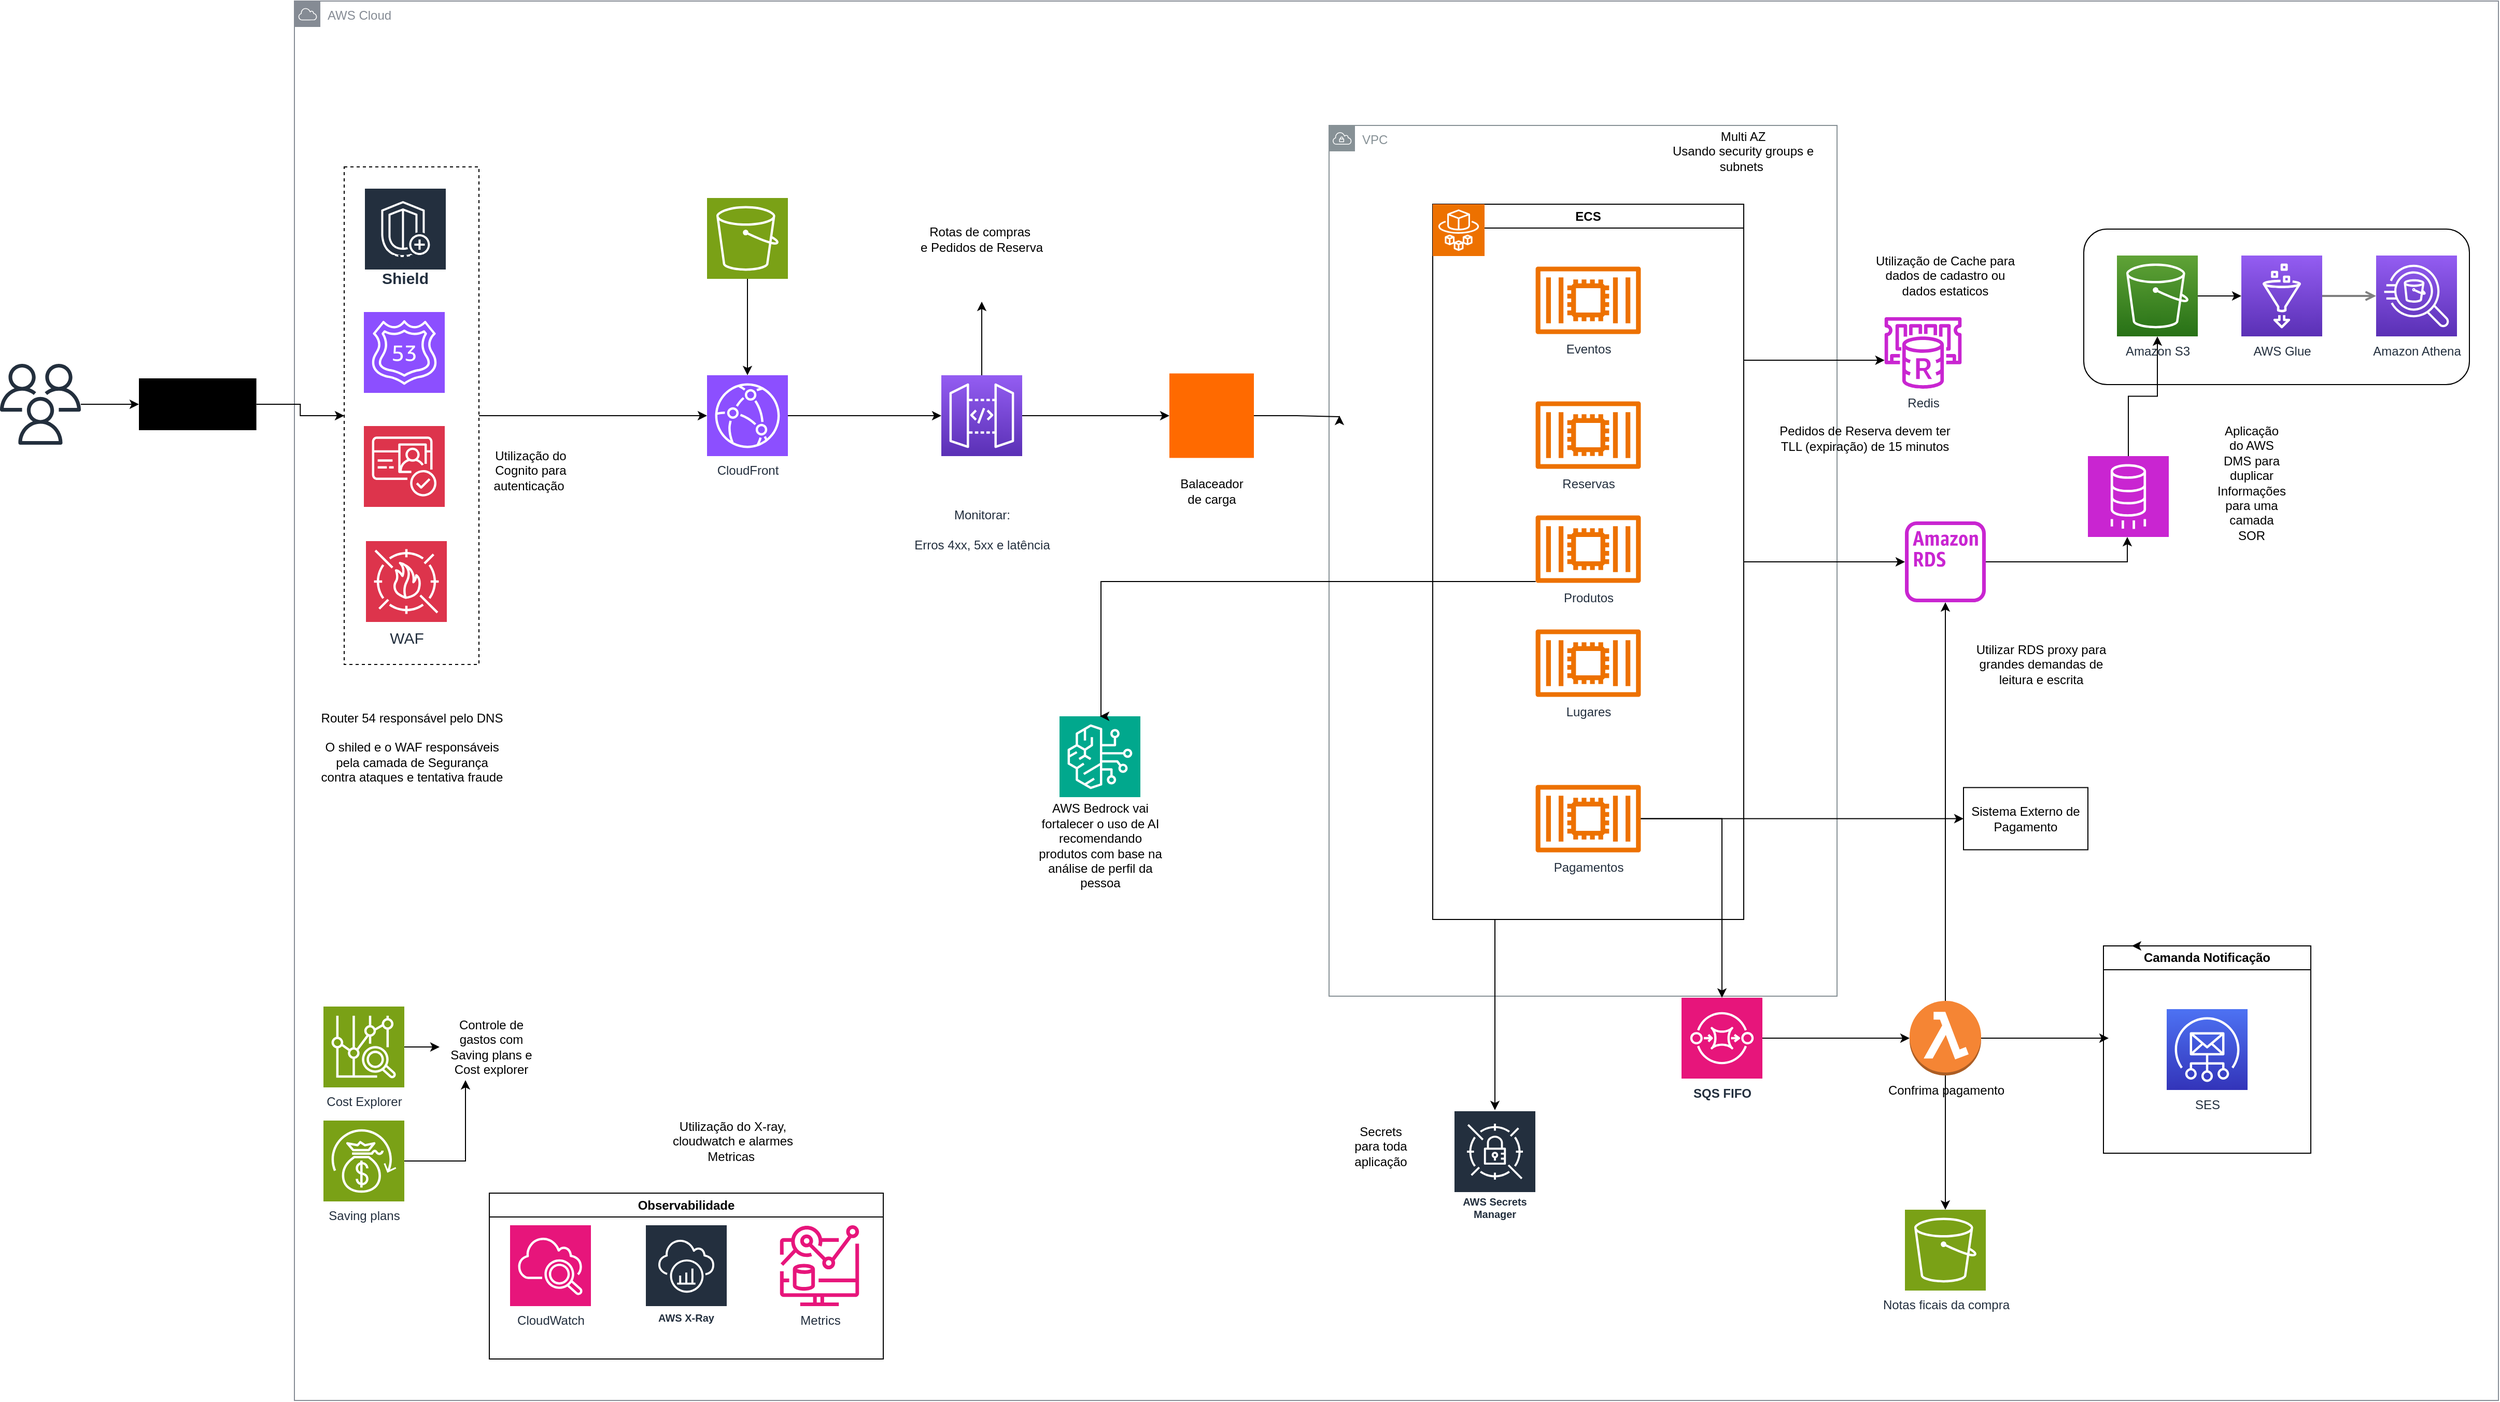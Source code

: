 <mxfile version="27.1.5">
  <diagram id="Ht1M8jgEwFfnCIfOTk4-" name="Page-1">
    <mxGraphModel grid="1" page="1" gridSize="10" guides="1" tooltips="1" connect="1" arrows="1" fold="1" pageScale="1" pageWidth="1169" pageHeight="827" math="0" shadow="0">
      <root>
        <mxCell id="0" />
        <mxCell id="1" parent="0" />
        <mxCell id="Frbwt3UBQ2iBkfR_538B-99" value="AWS Cloud" style="sketch=0;outlineConnect=0;gradientColor=none;html=1;whiteSpace=wrap;fontSize=12;fontStyle=0;shape=mxgraph.aws4.group;grIcon=mxgraph.aws4.group_aws_cloud;strokeColor=#858B94;fillColor=none;verticalAlign=top;align=left;spacingLeft=30;fontColor=#858B94;dashed=0;movable=0;resizable=0;rotatable=0;deletable=0;editable=0;locked=1;connectable=0;" vertex="1" parent="1">
          <mxGeometry x="-2638" y="-1850" width="2126" height="1350" as="geometry" />
        </mxCell>
        <mxCell id="-aCeqqIfO0enCIioIw_w-8" value="" style="rounded=1;whiteSpace=wrap;html=1;" vertex="1" parent="1">
          <mxGeometry x="-912" y="-1630" width="372" height="150" as="geometry" />
        </mxCell>
        <mxCell id="Frbwt3UBQ2iBkfR_538B-216" value="VPC" style="sketch=0;outlineConnect=0;gradientColor=none;html=1;whiteSpace=wrap;fontSize=12;fontStyle=0;shape=mxgraph.aws4.group;grIcon=mxgraph.aws4.group_vpc;strokeColor=#879196;fillColor=none;verticalAlign=top;align=left;spacingLeft=30;fontColor=#879196;dashed=0;" vertex="1" parent="1">
          <mxGeometry x="-1640" y="-1730" width="490" height="840" as="geometry" />
        </mxCell>
        <mxCell id="Frbwt3UBQ2iBkfR_538B-117" style="edgeStyle=orthogonalEdgeStyle;rounded=0;orthogonalLoop=1;jettySize=auto;html=1;" edge="1" parent="1" source="Frbwt3UBQ2iBkfR_538B-102" target="Frbwt3UBQ2iBkfR_538B-112">
          <mxGeometry relative="1" as="geometry" />
        </mxCell>
        <mxCell id="UEzPUAAOIrF-is8g5C7q-137" value="" style="edgeStyle=orthogonalEdgeStyle;rounded=0;orthogonalLoop=1;jettySize=auto;html=1;startArrow=none;startFill=0;endArrow=open;endFill=0;strokeWidth=2;strokeColor=#808080;" edge="1" parent="1" source="UEzPUAAOIrF-is8g5C7q-117" target="UEzPUAAOIrF-is8g5C7q-118">
          <mxGeometry relative="1" as="geometry" />
        </mxCell>
        <mxCell id="-aCeqqIfO0enCIioIw_w-9" style="edgeStyle=orthogonalEdgeStyle;rounded=0;orthogonalLoop=1;jettySize=auto;html=1;" edge="1" parent="1" source="UEzPUAAOIrF-is8g5C7q-116" target="UEzPUAAOIrF-is8g5C7q-117">
          <mxGeometry relative="1" as="geometry" />
        </mxCell>
        <mxCell id="UEzPUAAOIrF-is8g5C7q-116" value="Amazon S3" style="outlineConnect=0;fontColor=#232F3E;gradientColor=#60A337;gradientDirection=north;fillColor=#277116;strokeColor=#ffffff;dashed=0;verticalLabelPosition=bottom;verticalAlign=top;align=center;html=1;fontSize=12;fontStyle=0;aspect=fixed;shape=mxgraph.aws4.resourceIcon;resIcon=mxgraph.aws4.s3;labelBackgroundColor=#ffffff;" vertex="1" parent="1">
          <mxGeometry x="-880.0" y="-1604.5" width="78" height="78" as="geometry" />
        </mxCell>
        <mxCell id="UEzPUAAOIrF-is8g5C7q-117" value="AWS Glue" style="outlineConnect=0;fontColor=#232F3E;gradientColor=#945DF2;gradientDirection=north;fillColor=#5A30B5;strokeColor=#ffffff;dashed=0;verticalLabelPosition=bottom;verticalAlign=top;align=center;html=1;fontSize=12;fontStyle=0;aspect=fixed;shape=mxgraph.aws4.resourceIcon;resIcon=mxgraph.aws4.glue;labelBackgroundColor=#ffffff;" vertex="1" parent="1">
          <mxGeometry x="-760.0" y="-1604.5" width="78" height="78" as="geometry" />
        </mxCell>
        <mxCell id="UEzPUAAOIrF-is8g5C7q-118" value="Amazon Athena" style="outlineConnect=0;fontColor=#232F3E;gradientColor=#945DF2;gradientDirection=north;fillColor=#5A30B5;strokeColor=#ffffff;dashed=0;verticalLabelPosition=bottom;verticalAlign=top;align=center;html=1;fontSize=12;fontStyle=0;aspect=fixed;shape=mxgraph.aws4.resourceIcon;resIcon=mxgraph.aws4.athena;labelBackgroundColor=#ffffff;" vertex="1" parent="1">
          <mxGeometry x="-630" y="-1604.5" width="78" height="78" as="geometry" />
        </mxCell>
        <mxCell id="Frbwt3UBQ2iBkfR_538B-74" value="" style="group" connectable="0" vertex="1" parent="1">
          <mxGeometry x="-2922" y="-1500" width="247.3" height="78" as="geometry" />
        </mxCell>
        <mxCell id="Frbwt3UBQ2iBkfR_538B-73" style="edgeStyle=orthogonalEdgeStyle;rounded=0;orthogonalLoop=1;jettySize=auto;html=1;" edge="1" parent="Frbwt3UBQ2iBkfR_538B-74" source="Frbwt3UBQ2iBkfR_538B-70" target="Frbwt3UBQ2iBkfR_538B-72">
          <mxGeometry relative="1" as="geometry" />
        </mxCell>
        <mxCell id="Frbwt3UBQ2iBkfR_538B-70" value="" style="sketch=0;outlineConnect=0;fontColor=#232F3E;gradientColor=none;fillColor=#232F3D;strokeColor=none;dashed=0;verticalLabelPosition=bottom;verticalAlign=top;align=center;html=1;fontSize=12;fontStyle=0;aspect=fixed;pointerEvents=1;shape=mxgraph.aws4.users;" vertex="1" parent="Frbwt3UBQ2iBkfR_538B-74">
          <mxGeometry width="78" height="78" as="geometry" />
        </mxCell>
        <mxCell id="Frbwt3UBQ2iBkfR_538B-72" value="" style="sketch=0;verticalLabelPosition=bottom;sketch=0;aspect=fixed;html=1;verticalAlign=top;strokeColor=none;fillColor=#000000;align=center;outlineConnect=0;pointerEvents=1;shape=mxgraph.citrix2.devices;" vertex="1" parent="Frbwt3UBQ2iBkfR_538B-74">
          <mxGeometry x="134" y="14" width="113.3" height="50" as="geometry" />
        </mxCell>
        <mxCell id="Frbwt3UBQ2iBkfR_538B-121" style="edgeStyle=orthogonalEdgeStyle;rounded=0;orthogonalLoop=1;jettySize=auto;html=1;" edge="1" parent="1" source="Frbwt3UBQ2iBkfR_538B-100">
          <mxGeometry relative="1" as="geometry">
            <mxPoint x="-1975" y="-1560.0" as="targetPoint" />
          </mxGeometry>
        </mxCell>
        <mxCell id="Frbwt3UBQ2iBkfR_538B-163" style="edgeStyle=orthogonalEdgeStyle;rounded=0;orthogonalLoop=1;jettySize=auto;html=1;" edge="1" parent="1" source="Frbwt3UBQ2iBkfR_538B-100" target="Frbwt3UBQ2iBkfR_538B-158">
          <mxGeometry relative="1" as="geometry" />
        </mxCell>
        <mxCell id="Frbwt3UBQ2iBkfR_538B-100" value="&lt;br&gt;&lt;br&gt;&lt;br&gt;Monitorar:&lt;br&gt;&lt;br&gt;Erros 4xx, 5xx e latência" style="outlineConnect=0;fontColor=#232F3E;gradientColor=#945DF2;gradientDirection=north;fillColor=#5A30B5;strokeColor=#ffffff;dashed=0;verticalLabelPosition=bottom;verticalAlign=top;align=center;html=1;fontSize=12;fontStyle=0;aspect=fixed;shape=mxgraph.aws4.resourceIcon;resIcon=mxgraph.aws4.api_gateway;labelBackgroundColor=#ffffff;" vertex="1" parent="1">
          <mxGeometry x="-2014" y="-1489" width="78" height="78" as="geometry" />
        </mxCell>
        <mxCell id="Frbwt3UBQ2iBkfR_538B-108" value="" style="group" connectable="0" vertex="1" parent="1">
          <mxGeometry x="-2610" y="-880" width="78" height="188" as="geometry" />
        </mxCell>
        <mxCell id="Frbwt3UBQ2iBkfR_538B-104" value="Cost Explorer" style="sketch=0;points=[[0,0,0],[0.25,0,0],[0.5,0,0],[0.75,0,0],[1,0,0],[0,1,0],[0.25,1,0],[0.5,1,0],[0.75,1,0],[1,1,0],[0,0.25,0],[0,0.5,0],[0,0.75,0],[1,0.25,0],[1,0.5,0],[1,0.75,0]];outlineConnect=0;fontColor=#232F3E;fillColor=#7AA116;strokeColor=#ffffff;dashed=0;verticalLabelPosition=bottom;verticalAlign=top;align=center;html=1;fontSize=12;fontStyle=0;aspect=fixed;shape=mxgraph.aws4.resourceIcon;resIcon=mxgraph.aws4.cost_explorer;" vertex="1" parent="Frbwt3UBQ2iBkfR_538B-108">
          <mxGeometry width="78" height="78" as="geometry" />
        </mxCell>
        <mxCell id="Frbwt3UBQ2iBkfR_538B-107" value="Saving plans" style="sketch=0;points=[[0,0,0],[0.25,0,0],[0.5,0,0],[0.75,0,0],[1,0,0],[0,1,0],[0.25,1,0],[0.5,1,0],[0.75,1,0],[1,1,0],[0,0.25,0],[0,0.5,0],[0,0.75,0],[1,0.25,0],[1,0.5,0],[1,0.75,0]];outlineConnect=0;fontColor=#232F3E;fillColor=#7AA116;strokeColor=#ffffff;dashed=0;verticalLabelPosition=bottom;verticalAlign=top;align=center;html=1;fontSize=12;fontStyle=0;aspect=fixed;shape=mxgraph.aws4.resourceIcon;resIcon=mxgraph.aws4.savings_plans;" vertex="1" parent="Frbwt3UBQ2iBkfR_538B-108">
          <mxGeometry y="110" width="78" height="78" as="geometry" />
        </mxCell>
        <mxCell id="Frbwt3UBQ2iBkfR_538B-110" value="Controle de gastos com Saving plans e Cost explorer" style="text;html=1;align=center;verticalAlign=middle;whiteSpace=wrap;rounded=0;" vertex="1" parent="1">
          <mxGeometry x="-2498" y="-873" width="100" height="64" as="geometry" />
        </mxCell>
        <mxCell id="Frbwt3UBQ2iBkfR_538B-109" style="edgeStyle=orthogonalEdgeStyle;rounded=0;orthogonalLoop=1;jettySize=auto;html=1;" edge="1" parent="1" source="Frbwt3UBQ2iBkfR_538B-104" target="Frbwt3UBQ2iBkfR_538B-110">
          <mxGeometry relative="1" as="geometry">
            <mxPoint x="-2460" y="-841" as="targetPoint" />
          </mxGeometry>
        </mxCell>
        <mxCell id="Frbwt3UBQ2iBkfR_538B-111" style="edgeStyle=orthogonalEdgeStyle;rounded=0;orthogonalLoop=1;jettySize=auto;html=1;entryX=0.25;entryY=1;entryDx=0;entryDy=0;" edge="1" parent="1" source="Frbwt3UBQ2iBkfR_538B-107" target="Frbwt3UBQ2iBkfR_538B-110">
          <mxGeometry relative="1" as="geometry" />
        </mxCell>
        <mxCell id="Frbwt3UBQ2iBkfR_538B-116" value="" style="group" connectable="0" vertex="1" parent="1">
          <mxGeometry x="-2240" y="-1660" width="78" height="249" as="geometry" />
        </mxCell>
        <mxCell id="Frbwt3UBQ2iBkfR_538B-112" value="CloudFront" style="sketch=0;points=[[0,0,0],[0.25,0,0],[0.5,0,0],[0.75,0,0],[1,0,0],[0,1,0],[0.25,1,0],[0.5,1,0],[0.75,1,0],[1,1,0],[0,0.25,0],[0,0.5,0],[0,0.75,0],[1,0.25,0],[1,0.5,0],[1,0.75,0]];outlineConnect=0;fontColor=#232F3E;fillColor=#8C4FFF;strokeColor=#ffffff;dashed=0;verticalLabelPosition=bottom;verticalAlign=top;align=center;html=1;fontSize=12;fontStyle=0;aspect=fixed;shape=mxgraph.aws4.resourceIcon;resIcon=mxgraph.aws4.cloudfront;" vertex="1" parent="Frbwt3UBQ2iBkfR_538B-116">
          <mxGeometry y="171" width="78" height="78" as="geometry" />
        </mxCell>
        <mxCell id="Frbwt3UBQ2iBkfR_538B-115" style="edgeStyle=orthogonalEdgeStyle;rounded=0;orthogonalLoop=1;jettySize=auto;html=1;" edge="1" parent="Frbwt3UBQ2iBkfR_538B-116" source="Frbwt3UBQ2iBkfR_538B-114" target="Frbwt3UBQ2iBkfR_538B-112">
          <mxGeometry relative="1" as="geometry" />
        </mxCell>
        <mxCell id="Frbwt3UBQ2iBkfR_538B-114" value="" style="sketch=0;points=[[0,0,0],[0.25,0,0],[0.5,0,0],[0.75,0,0],[1,0,0],[0,1,0],[0.25,1,0],[0.5,1,0],[0.75,1,0],[1,1,0],[0,0.25,0],[0,0.5,0],[0,0.75,0],[1,0.25,0],[1,0.5,0],[1,0.75,0]];outlineConnect=0;fontColor=#232F3E;fillColor=#7AA116;strokeColor=#ffffff;dashed=0;verticalLabelPosition=bottom;verticalAlign=top;align=center;html=1;fontSize=12;fontStyle=0;aspect=fixed;shape=mxgraph.aws4.resourceIcon;resIcon=mxgraph.aws4.s3;" vertex="1" parent="Frbwt3UBQ2iBkfR_538B-116">
          <mxGeometry width="78" height="78" as="geometry" />
        </mxCell>
        <mxCell id="Frbwt3UBQ2iBkfR_538B-118" style="edgeStyle=orthogonalEdgeStyle;rounded=0;orthogonalLoop=1;jettySize=auto;html=1;entryX=0;entryY=0.5;entryDx=0;entryDy=0;" edge="1" parent="1" source="Frbwt3UBQ2iBkfR_538B-72" target="Frbwt3UBQ2iBkfR_538B-102">
          <mxGeometry relative="1" as="geometry" />
        </mxCell>
        <mxCell id="Frbwt3UBQ2iBkfR_538B-102" value="" style="rounded=0;whiteSpace=wrap;html=1;dashed=1;fontSize=15;container=0;" vertex="1" parent="1">
          <mxGeometry x="-2590" y="-1690" width="130" height="480" as="geometry" />
        </mxCell>
        <mxCell id="Frbwt3UBQ2iBkfR_538B-77" value="" style="sketch=0;points=[[0,0,0],[0.25,0,0],[0.5,0,0],[0.75,0,0],[1,0,0],[0,1,0],[0.25,1,0],[0.5,1,0],[0.75,1,0],[1,1,0],[0,0.25,0],[0,0.5,0],[0,0.75,0],[1,0.25,0],[1,0.5,0],[1,0.75,0]];outlineConnect=0;fontColor=#232F3E;fillColor=#8C4FFF;strokeColor=#ffffff;dashed=0;verticalLabelPosition=bottom;verticalAlign=top;align=center;html=1;fontSize=15;fontStyle=0;aspect=fixed;shape=mxgraph.aws4.resourceIcon;resIcon=mxgraph.aws4.route_53;container=0;" vertex="1" parent="1">
          <mxGeometry x="-2571" y="-1550" width="78" height="78" as="geometry" />
        </mxCell>
        <mxCell id="Frbwt3UBQ2iBkfR_538B-80" value="AWS Shield" style="sketch=0;outlineConnect=0;fontColor=#232F3E;gradientColor=none;strokeColor=#ffffff;fillColor=#232F3E;dashed=0;verticalLabelPosition=middle;verticalAlign=bottom;align=center;html=1;whiteSpace=wrap;fontSize=15;fontStyle=1;spacing=3;shape=mxgraph.aws4.productIcon;prIcon=mxgraph.aws4.shield;container=0;" vertex="1" parent="1">
          <mxGeometry x="-2571" y="-1670" width="80" height="100" as="geometry" />
        </mxCell>
        <mxCell id="Frbwt3UBQ2iBkfR_538B-79" value="" style="sketch=0;points=[[0,0,0],[0.25,0,0],[0.5,0,0],[0.75,0,0],[1,0,0],[0,1,0],[0.25,1,0],[0.5,1,0],[0.75,1,0],[1,1,0],[0,0.25,0],[0,0.5,0],[0,0.75,0],[1,0.25,0],[1,0.5,0],[1,0.75,0]];outlineConnect=0;fontColor=#232F3E;fillColor=#DD344C;strokeColor=#ffffff;dashed=0;verticalLabelPosition=bottom;verticalAlign=top;align=center;html=1;fontSize=15;fontStyle=0;aspect=fixed;shape=mxgraph.aws4.resourceIcon;resIcon=mxgraph.aws4.cognito;container=0;" vertex="1" parent="1">
          <mxGeometry x="-2571" y="-1440" width="78" height="78" as="geometry" />
        </mxCell>
        <mxCell id="Frbwt3UBQ2iBkfR_538B-101" value="WAF" style="sketch=0;points=[[0,0,0],[0.25,0,0],[0.5,0,0],[0.75,0,0],[1,0,0],[0,1,0],[0.25,1,0],[0.5,1,0],[0.75,1,0],[1,1,0],[0,0.25,0],[0,0.5,0],[0,0.75,0],[1,0.25,0],[1,0.5,0],[1,0.75,0]];outlineConnect=0;fontColor=#232F3E;fillColor=#DD344C;strokeColor=#ffffff;dashed=0;verticalLabelPosition=bottom;verticalAlign=top;align=center;html=1;fontSize=15;fontStyle=0;aspect=fixed;shape=mxgraph.aws4.resourceIcon;resIcon=mxgraph.aws4.waf;container=0;" vertex="1" parent="1">
          <mxGeometry x="-2569" y="-1329" width="78" height="78" as="geometry" />
        </mxCell>
        <mxCell id="Frbwt3UBQ2iBkfR_538B-106" value="Router 54 responsável pelo DNS&lt;br&gt;&lt;br&gt;O shiled e o WAF responsáveis pela camada de Segurança contra ataques e tentativa fraude" style="text;html=1;align=center;verticalAlign=middle;whiteSpace=wrap;rounded=0;container=0;" vertex="1" parent="1">
          <mxGeometry x="-2614.5" y="-1190" width="179" height="120" as="geometry" />
        </mxCell>
        <mxCell id="Frbwt3UBQ2iBkfR_538B-123" value="Rotas de compras&amp;nbsp;&lt;br&gt;e Pedidos de Reserva" style="text;html=1;align=center;verticalAlign=middle;whiteSpace=wrap;rounded=0;" vertex="1" parent="1">
          <mxGeometry x="-2050" y="-1660" width="150" height="80" as="geometry" />
        </mxCell>
        <mxCell id="Frbwt3UBQ2iBkfR_538B-124" style="edgeStyle=orthogonalEdgeStyle;rounded=0;orthogonalLoop=1;jettySize=auto;html=1;" edge="1" parent="1" source="Frbwt3UBQ2iBkfR_538B-112" target="Frbwt3UBQ2iBkfR_538B-100">
          <mxGeometry relative="1" as="geometry" />
        </mxCell>
        <mxCell id="Frbwt3UBQ2iBkfR_538B-152" style="edgeStyle=orthogonalEdgeStyle;rounded=0;orthogonalLoop=1;jettySize=auto;html=1;" edge="1" parent="1" source="Frbwt3UBQ2iBkfR_538B-133" target="Frbwt3UBQ2iBkfR_538B-151">
          <mxGeometry relative="1" as="geometry" />
        </mxCell>
        <mxCell id="Frbwt3UBQ2iBkfR_538B-156" style="edgeStyle=orthogonalEdgeStyle;rounded=0;orthogonalLoop=1;jettySize=auto;html=1;" edge="1" parent="1" source="Frbwt3UBQ2iBkfR_538B-133" target="Frbwt3UBQ2iBkfR_538B-154">
          <mxGeometry relative="1" as="geometry">
            <Array as="points">
              <mxPoint x="-1170" y="-1503.5" />
              <mxPoint x="-1170" y="-1503.5" />
            </Array>
          </mxGeometry>
        </mxCell>
        <mxCell id="-aCeqqIfO0enCIioIw_w-2" style="edgeStyle=orthogonalEdgeStyle;rounded=0;orthogonalLoop=1;jettySize=auto;html=1;" edge="1" parent="1" source="Frbwt3UBQ2iBkfR_538B-133" target="-aCeqqIfO0enCIioIw_w-1">
          <mxGeometry relative="1" as="geometry">
            <Array as="points">
              <mxPoint x="-1480" y="-910" />
              <mxPoint x="-1480" y="-910" />
            </Array>
          </mxGeometry>
        </mxCell>
        <mxCell id="Frbwt3UBQ2iBkfR_538B-133" value="ECS" style="swimlane;whiteSpace=wrap;html=1;" vertex="1" parent="1">
          <mxGeometry x="-1540" y="-1654" width="300" height="690" as="geometry" />
        </mxCell>
        <mxCell id="Frbwt3UBQ2iBkfR_538B-130" value="" style="sketch=0;points=[[0,0,0],[0.25,0,0],[0.5,0,0],[0.75,0,0],[1,0,0],[0,1,0],[0.25,1,0],[0.5,1,0],[0.75,1,0],[1,1,0],[0,0.25,0],[0,0.5,0],[0,0.75,0],[1,0.25,0],[1,0.5,0],[1,0.75,0]];outlineConnect=0;fontColor=#232F3E;fillColor=#ED7100;strokeColor=#ffffff;dashed=0;verticalLabelPosition=bottom;verticalAlign=top;align=center;html=1;fontSize=12;fontStyle=0;aspect=fixed;shape=mxgraph.aws4.resourceIcon;resIcon=mxgraph.aws4.fargate;" vertex="1" parent="Frbwt3UBQ2iBkfR_538B-133">
          <mxGeometry width="50" height="50" as="geometry" />
        </mxCell>
        <mxCell id="Frbwt3UBQ2iBkfR_538B-134" value="Eventos" style="sketch=0;outlineConnect=0;fontColor=#232F3E;gradientColor=none;fillColor=#ED7100;strokeColor=none;dashed=0;verticalLabelPosition=bottom;verticalAlign=top;align=center;html=1;fontSize=12;fontStyle=0;aspect=fixed;pointerEvents=1;shape=mxgraph.aws4.container_2;" vertex="1" parent="Frbwt3UBQ2iBkfR_538B-133">
          <mxGeometry x="99.29" y="60" width="101.42" height="65.5" as="geometry" />
        </mxCell>
        <mxCell id="Frbwt3UBQ2iBkfR_538B-178" value="Reservas" style="sketch=0;outlineConnect=0;fontColor=#232F3E;gradientColor=none;fillColor=#ED7100;strokeColor=none;dashed=0;verticalLabelPosition=bottom;verticalAlign=top;align=center;html=1;fontSize=12;fontStyle=0;aspect=fixed;pointerEvents=1;shape=mxgraph.aws4.container_2;" vertex="1" parent="Frbwt3UBQ2iBkfR_538B-133">
          <mxGeometry x="99.29" y="190" width="101.42" height="65.5" as="geometry" />
        </mxCell>
        <mxCell id="Frbwt3UBQ2iBkfR_538B-179" value="Produtos" style="sketch=0;outlineConnect=0;fontColor=#232F3E;gradientColor=none;fillColor=#ED7100;strokeColor=none;dashed=0;verticalLabelPosition=bottom;verticalAlign=top;align=center;html=1;fontSize=12;fontStyle=0;aspect=fixed;pointerEvents=1;shape=mxgraph.aws4.container_2;" vertex="1" parent="Frbwt3UBQ2iBkfR_538B-133">
          <mxGeometry x="99.29" y="300" width="101.42" height="65.5" as="geometry" />
        </mxCell>
        <mxCell id="Frbwt3UBQ2iBkfR_538B-180" value="Lugares" style="sketch=0;outlineConnect=0;fontColor=#232F3E;gradientColor=none;fillColor=#ED7100;strokeColor=none;dashed=0;verticalLabelPosition=bottom;verticalAlign=top;align=center;html=1;fontSize=12;fontStyle=0;aspect=fixed;pointerEvents=1;shape=mxgraph.aws4.container_2;" vertex="1" parent="Frbwt3UBQ2iBkfR_538B-133">
          <mxGeometry x="99.29" y="410" width="101.42" height="65.5" as="geometry" />
        </mxCell>
        <mxCell id="Frbwt3UBQ2iBkfR_538B-187" value="Pagamentos" style="sketch=0;outlineConnect=0;fontColor=#232F3E;gradientColor=none;fillColor=#ED7100;strokeColor=none;dashed=0;verticalLabelPosition=bottom;verticalAlign=top;align=center;html=1;fontSize=12;fontStyle=0;aspect=fixed;pointerEvents=1;shape=mxgraph.aws4.container_2;" vertex="1" parent="Frbwt3UBQ2iBkfR_538B-133">
          <mxGeometry x="99.29" y="560" width="101.42" height="65.5" as="geometry" />
        </mxCell>
        <mxCell id="Frbwt3UBQ2iBkfR_538B-145" value="SQS FIFO" style="sketch=0;points=[[0,0,0],[0.25,0,0],[0.5,0,0],[0.75,0,0],[1,0,0],[0,1,0],[0.25,1,0],[0.5,1,0],[0.75,1,0],[1,1,0],[0,0.25,0],[0,0.5,0],[0,0.75,0],[1,0.25,0],[1,0.5,0],[1,0.75,0]];outlineConnect=0;fontColor=#232F3E;fillColor=#E7157B;strokeColor=#ffffff;dashed=0;verticalLabelPosition=bottom;verticalAlign=top;align=center;html=1;fontSize=12;fontStyle=1;aspect=fixed;shape=mxgraph.aws4.resourceIcon;resIcon=mxgraph.aws4.sqs;strokeWidth=6;" vertex="1" parent="1">
          <mxGeometry x="-1300" y="-888.5" width="78" height="78" as="geometry" />
        </mxCell>
        <mxCell id="Frbwt3UBQ2iBkfR_538B-153" style="edgeStyle=orthogonalEdgeStyle;rounded=0;orthogonalLoop=1;jettySize=auto;html=1;" edge="1" parent="1" source="Frbwt3UBQ2iBkfR_538B-146" target="Frbwt3UBQ2iBkfR_538B-151">
          <mxGeometry relative="1" as="geometry" />
        </mxCell>
        <mxCell id="Frbwt3UBQ2iBkfR_538B-159" style="edgeStyle=orthogonalEdgeStyle;rounded=0;orthogonalLoop=1;jettySize=auto;html=1;" edge="1" parent="1" source="Frbwt3UBQ2iBkfR_538B-146">
          <mxGeometry relative="1" as="geometry">
            <mxPoint x="-888" y="-849.5" as="targetPoint" />
          </mxGeometry>
        </mxCell>
        <mxCell id="Frbwt3UBQ2iBkfR_538B-192" style="edgeStyle=orthogonalEdgeStyle;rounded=0;orthogonalLoop=1;jettySize=auto;html=1;" edge="1" parent="1" source="Frbwt3UBQ2iBkfR_538B-146" target="Frbwt3UBQ2iBkfR_538B-191">
          <mxGeometry relative="1" as="geometry" />
        </mxCell>
        <mxCell id="Frbwt3UBQ2iBkfR_538B-146" value="Confrima pagamento" style="outlineConnect=0;dashed=0;verticalLabelPosition=bottom;verticalAlign=top;align=center;html=1;shape=mxgraph.aws3.lambda_function;fillColor=#F58534;gradientColor=none;" vertex="1" parent="1">
          <mxGeometry x="-1080" y="-885.5" width="69" height="72" as="geometry" />
        </mxCell>
        <mxCell id="Frbwt3UBQ2iBkfR_538B-147" style="edgeStyle=orthogonalEdgeStyle;rounded=0;orthogonalLoop=1;jettySize=auto;html=1;entryX=0;entryY=0.5;entryDx=0;entryDy=0;entryPerimeter=0;" edge="1" parent="1" source="Frbwt3UBQ2iBkfR_538B-145" target="Frbwt3UBQ2iBkfR_538B-146">
          <mxGeometry relative="1" as="geometry" />
        </mxCell>
        <mxCell id="Frbwt3UBQ2iBkfR_538B-89" value="Camanda Notificação" style="swimlane;whiteSpace=wrap;html=1;movable=1;resizable=1;rotatable=1;deletable=1;editable=1;locked=0;connectable=1;container=0;" vertex="1" parent="1">
          <mxGeometry x="-893" y="-938.5" width="200" height="200" as="geometry" />
        </mxCell>
        <mxCell id="Frbwt3UBQ2iBkfR_538B-148" value="SES" style="sketch=0;points=[[0,0,0],[0.25,0,0],[0.5,0,0],[0.75,0,0],[1,0,0],[0,1,0],[0.25,1,0],[0.5,1,0],[0.75,1,0],[1,1,0],[0,0.25,0],[0,0.5,0],[0,0.75,0],[1,0.25,0],[1,0.5,0],[1,0.75,0]];outlineConnect=0;fontColor=#232F3E;gradientColor=#4D72F3;gradientDirection=north;fillColor=#3334B9;strokeColor=#ffffff;dashed=0;verticalLabelPosition=bottom;verticalAlign=top;align=center;html=1;fontSize=12;fontStyle=0;aspect=fixed;shape=mxgraph.aws4.resourceIcon;resIcon=mxgraph.aws4.simple_email_service;container=0;" vertex="1" parent="Frbwt3UBQ2iBkfR_538B-89">
          <mxGeometry x="61" y="61" width="78" height="78" as="geometry" />
        </mxCell>
        <mxCell id="-aCeqqIfO0enCIioIw_w-11" style="edgeStyle=orthogonalEdgeStyle;rounded=0;orthogonalLoop=1;jettySize=auto;html=1;" edge="1" parent="1" source="Frbwt3UBQ2iBkfR_538B-151" target="-aCeqqIfO0enCIioIw_w-10">
          <mxGeometry relative="1" as="geometry">
            <Array as="points">
              <mxPoint x="-870" y="-1309" />
            </Array>
          </mxGeometry>
        </mxCell>
        <mxCell id="Frbwt3UBQ2iBkfR_538B-151" value="" style="sketch=0;outlineConnect=0;fontColor=#232F3E;gradientColor=none;fillColor=#C925D1;strokeColor=none;dashed=0;verticalLabelPosition=bottom;verticalAlign=top;align=center;html=1;fontSize=12;fontStyle=0;aspect=fixed;pointerEvents=1;shape=mxgraph.aws4.rds_instance_alt;" vertex="1" parent="1">
          <mxGeometry x="-1084.5" y="-1348" width="78" height="78" as="geometry" />
        </mxCell>
        <mxCell id="Frbwt3UBQ2iBkfR_538B-154" value="Redis" style="sketch=0;outlineConnect=0;fontColor=#232F3E;gradientColor=none;fillColor=#C925D1;strokeColor=none;dashed=0;verticalLabelPosition=bottom;verticalAlign=top;align=center;html=1;fontSize=12;fontStyle=0;aspect=fixed;pointerEvents=1;shape=mxgraph.aws4.elasticache_for_redis;" vertex="1" parent="1">
          <mxGeometry x="-1106" y="-1545" width="78" height="69" as="geometry" />
        </mxCell>
        <mxCell id="-aCeqqIfO0enCIioIw_w-3" style="edgeStyle=orthogonalEdgeStyle;rounded=0;orthogonalLoop=1;jettySize=auto;html=1;" edge="1" parent="1" source="Frbwt3UBQ2iBkfR_538B-158">
          <mxGeometry relative="1" as="geometry">
            <mxPoint x="-1630.0" y="-1450" as="targetPoint" />
            <Array as="points">
              <mxPoint x="-1671" y="-1450" />
              <mxPoint x="-1630" y="-1449" />
            </Array>
          </mxGeometry>
        </mxCell>
        <mxCell id="Frbwt3UBQ2iBkfR_538B-158" value="" style="points=[];aspect=fixed;html=1;align=center;shadow=0;dashed=0;fillColor=#FF6A00;strokeColor=none;shape=mxgraph.alibaba_cloud.alb_application_load_balancer_02;" vertex="1" parent="1">
          <mxGeometry x="-1794" y="-1490.75" width="81.5" height="81.5" as="geometry" />
        </mxCell>
        <mxCell id="Frbwt3UBQ2iBkfR_538B-160" style="edgeStyle=orthogonalEdgeStyle;rounded=0;orthogonalLoop=1;jettySize=auto;html=1;exitX=0.25;exitY=0;exitDx=0;exitDy=0;entryX=0.137;entryY=0;entryDx=0;entryDy=0;entryPerimeter=0;" edge="1" parent="1" source="Frbwt3UBQ2iBkfR_538B-89" target="Frbwt3UBQ2iBkfR_538B-89">
          <mxGeometry relative="1" as="geometry" />
        </mxCell>
        <mxCell id="Frbwt3UBQ2iBkfR_538B-164" value="Balaceador de carga" style="text;html=1;align=center;verticalAlign=middle;whiteSpace=wrap;rounded=0;" vertex="1" parent="1">
          <mxGeometry x="-1783" y="-1392" width="60" height="30" as="geometry" />
        </mxCell>
        <mxCell id="Frbwt3UBQ2iBkfR_538B-172" value="" style="group" connectable="0" vertex="1" parent="1">
          <mxGeometry x="-2450" y="-700" width="380" height="160" as="geometry" />
        </mxCell>
        <mxCell id="Frbwt3UBQ2iBkfR_538B-161" value="CloudWatch" style="sketch=0;points=[[0,0,0],[0.25,0,0],[0.5,0,0],[0.75,0,0],[1,0,0],[0,1,0],[0.25,1,0],[0.5,1,0],[0.75,1,0],[1,1,0],[0,0.25,0],[0,0.5,0],[0,0.75,0],[1,0.25,0],[1,0.5,0],[1,0.75,0]];points=[[0,0,0],[0.25,0,0],[0.5,0,0],[0.75,0,0],[1,0,0],[0,1,0],[0.25,1,0],[0.5,1,0],[0.75,1,0],[1,1,0],[0,0.25,0],[0,0.5,0],[0,0.75,0],[1,0.25,0],[1,0.5,0],[1,0.75,0]];outlineConnect=0;fontColor=#232F3E;fillColor=#E7157B;strokeColor=#ffffff;dashed=0;verticalLabelPosition=bottom;verticalAlign=top;align=center;html=1;fontSize=12;fontStyle=0;aspect=fixed;shape=mxgraph.aws4.resourceIcon;resIcon=mxgraph.aws4.cloudwatch_2;container=0;" vertex="1" parent="Frbwt3UBQ2iBkfR_538B-172">
          <mxGeometry x="20" y="31" width="78" height="78" as="geometry" />
        </mxCell>
        <mxCell id="Frbwt3UBQ2iBkfR_538B-170" value="Observabilidade" style="swimlane;whiteSpace=wrap;html=1;container=0;" vertex="1" parent="Frbwt3UBQ2iBkfR_538B-172">
          <mxGeometry width="380" height="160" as="geometry" />
        </mxCell>
        <mxCell id="Frbwt3UBQ2iBkfR_538B-168" value="Metrics" style="sketch=0;outlineConnect=0;fontColor=#232F3E;gradientColor=none;fillColor=#E7157B;strokeColor=none;dashed=0;verticalLabelPosition=bottom;verticalAlign=top;align=center;html=1;fontSize=12;fontStyle=0;aspect=fixed;pointerEvents=1;shape=mxgraph.aws4.cloudwatch_metrics_insights;container=0;" vertex="1" parent="Frbwt3UBQ2iBkfR_538B-170">
          <mxGeometry x="280" y="31" width="77" height="78" as="geometry" />
        </mxCell>
        <mxCell id="Frbwt3UBQ2iBkfR_538B-167" value="AWS X-Ray" style="sketch=0;outlineConnect=0;fontColor=#232F3E;gradientColor=none;strokeColor=#ffffff;fillColor=#232F3E;dashed=0;verticalLabelPosition=middle;verticalAlign=bottom;align=center;html=1;whiteSpace=wrap;fontSize=10;fontStyle=1;spacing=3;shape=mxgraph.aws4.productIcon;prIcon=mxgraph.aws4.xray;container=0;" vertex="1" parent="Frbwt3UBQ2iBkfR_538B-170">
          <mxGeometry x="150" y="30" width="80" height="100" as="geometry" />
        </mxCell>
        <mxCell id="Frbwt3UBQ2iBkfR_538B-188" value="Pedidos de Reserva devem ter TLL (expiração) de 15 minutos" style="text;html=1;align=center;verticalAlign=middle;whiteSpace=wrap;rounded=0;" vertex="1" parent="1">
          <mxGeometry x="-1218" y="-1464.25" width="190" height="72.25" as="geometry" />
        </mxCell>
        <mxCell id="Frbwt3UBQ2iBkfR_538B-191" value="Notas ficais da compra" style="sketch=0;points=[[0,0,0],[0.25,0,0],[0.5,0,0],[0.75,0,0],[1,0,0],[0,1,0],[0.25,1,0],[0.5,1,0],[0.75,1,0],[1,1,0],[0,0.25,0],[0,0.5,0],[0,0.75,0],[1,0.25,0],[1,0.5,0],[1,0.75,0]];outlineConnect=0;fontColor=#232F3E;fillColor=#7AA116;strokeColor=#ffffff;dashed=0;verticalLabelPosition=bottom;verticalAlign=top;align=center;html=1;fontSize=12;fontStyle=0;aspect=fixed;shape=mxgraph.aws4.resourceIcon;resIcon=mxgraph.aws4.s3;" vertex="1" parent="1">
          <mxGeometry x="-1084.5" y="-684" width="78" height="78" as="geometry" />
        </mxCell>
        <mxCell id="Frbwt3UBQ2iBkfR_538B-193" style="edgeStyle=orthogonalEdgeStyle;rounded=0;orthogonalLoop=1;jettySize=auto;html=1;" edge="1" parent="1" source="Frbwt3UBQ2iBkfR_538B-187" target="Frbwt3UBQ2iBkfR_538B-145">
          <mxGeometry relative="1" as="geometry" />
        </mxCell>
        <mxCell id="Frbwt3UBQ2iBkfR_538B-217" value="Multi AZ&lt;br&gt;Usando security groups e subnets&amp;nbsp;" style="text;html=1;align=center;verticalAlign=middle;whiteSpace=wrap;rounded=0;" vertex="1" parent="1">
          <mxGeometry x="-1331" y="-1720" width="181" height="30" as="geometry" />
        </mxCell>
        <mxCell id="Frbwt3UBQ2iBkfR_538B-218" value="Utilizar RDS proxy para grandes demandas de leitura e escrita" style="text;html=1;align=center;verticalAlign=middle;whiteSpace=wrap;rounded=0;" vertex="1" parent="1">
          <mxGeometry x="-1028" y="-1240" width="150" height="60" as="geometry" />
        </mxCell>
        <mxCell id="Frbwt3UBQ2iBkfR_538B-219" value="Utilização de Cache para dados de cadastro ou dados estaticos" style="text;html=1;align=center;verticalAlign=middle;whiteSpace=wrap;rounded=0;" vertex="1" parent="1">
          <mxGeometry x="-1122" y="-1610" width="153" height="50" as="geometry" />
        </mxCell>
        <mxCell id="Frbwt3UBQ2iBkfR_538B-220" value="Utilização do Cognito para autenticação&amp;nbsp;" style="text;html=1;align=center;verticalAlign=middle;whiteSpace=wrap;rounded=0;" vertex="1" parent="1">
          <mxGeometry x="-2460" y="-1432" width="100" height="70" as="geometry" />
        </mxCell>
        <mxCell id="Frbwt3UBQ2iBkfR_538B-221" value="Utilização do X-ray, cloudwatch e alarmes Metricas&amp;nbsp;" style="text;html=1;align=center;verticalAlign=middle;whiteSpace=wrap;rounded=0;" vertex="1" parent="1">
          <mxGeometry x="-2290" y="-800" width="150" height="100" as="geometry" />
        </mxCell>
        <mxCell id="-aCeqqIfO0enCIioIw_w-1" value="AWS Secrets Manager" style="sketch=0;outlineConnect=0;fontColor=#232F3E;gradientColor=none;strokeColor=#ffffff;fillColor=#232F3E;dashed=0;verticalLabelPosition=middle;verticalAlign=bottom;align=center;html=1;whiteSpace=wrap;fontSize=10;fontStyle=1;spacing=3;shape=mxgraph.aws4.productIcon;prIcon=mxgraph.aws4.secrets_manager;" vertex="1" parent="1">
          <mxGeometry x="-1520" y="-780" width="80" height="110" as="geometry" />
        </mxCell>
        <mxCell id="-aCeqqIfO0enCIioIw_w-5" value="Sistema Externo de Pagamento" style="rounded=0;whiteSpace=wrap;html=1;" vertex="1" parent="1">
          <mxGeometry x="-1028" y="-1091.25" width="120" height="60" as="geometry" />
        </mxCell>
        <mxCell id="-aCeqqIfO0enCIioIw_w-6" style="edgeStyle=orthogonalEdgeStyle;rounded=0;orthogonalLoop=1;jettySize=auto;html=1;" edge="1" parent="1" source="Frbwt3UBQ2iBkfR_538B-187" target="-aCeqqIfO0enCIioIw_w-5">
          <mxGeometry relative="1" as="geometry" />
        </mxCell>
        <mxCell id="-aCeqqIfO0enCIioIw_w-7" value="Secrets para toda aplicação" style="text;html=1;align=center;verticalAlign=middle;whiteSpace=wrap;rounded=0;" vertex="1" parent="1">
          <mxGeometry x="-1620" y="-760" width="60" height="30" as="geometry" />
        </mxCell>
        <mxCell id="-aCeqqIfO0enCIioIw_w-13" style="edgeStyle=orthogonalEdgeStyle;rounded=0;orthogonalLoop=1;jettySize=auto;html=1;" edge="1" parent="1" source="-aCeqqIfO0enCIioIw_w-10" target="UEzPUAAOIrF-is8g5C7q-116">
          <mxGeometry relative="1" as="geometry" />
        </mxCell>
        <mxCell id="-aCeqqIfO0enCIioIw_w-10" value="" style="sketch=0;points=[[0,0,0],[0.25,0,0],[0.5,0,0],[0.75,0,0],[1,0,0],[0,1,0],[0.25,1,0],[0.5,1,0],[0.75,1,0],[1,1,0],[0,0.25,0],[0,0.5,0],[0,0.75,0],[1,0.25,0],[1,0.5,0],[1,0.75,0]];outlineConnect=0;fontColor=#232F3E;fillColor=#C925D1;strokeColor=#ffffff;dashed=0;verticalLabelPosition=bottom;verticalAlign=top;align=center;html=1;fontSize=12;fontStyle=0;aspect=fixed;shape=mxgraph.aws4.resourceIcon;resIcon=mxgraph.aws4.database_migration_service;" vertex="1" parent="1">
          <mxGeometry x="-908" y="-1411" width="78" height="78" as="geometry" />
        </mxCell>
        <mxCell id="-aCeqqIfO0enCIioIw_w-14" value="Aplicação do AWS DMS para duplicar Informações para uma camada SOR" style="text;html=1;align=center;verticalAlign=middle;whiteSpace=wrap;rounded=0;" vertex="1" parent="1">
          <mxGeometry x="-780" y="-1400" width="60" height="30" as="geometry" />
        </mxCell>
        <mxCell id="-aCeqqIfO0enCIioIw_w-15" value="" style="sketch=0;points=[[0,0,0],[0.25,0,0],[0.5,0,0],[0.75,0,0],[1,0,0],[0,1,0],[0.25,1,0],[0.5,1,0],[0.75,1,0],[1,1,0],[0,0.25,0],[0,0.5,0],[0,0.75,0],[1,0.25,0],[1,0.5,0],[1,0.75,0]];outlineConnect=0;fontColor=#232F3E;fillColor=#01A88D;strokeColor=#ffffff;dashed=0;verticalLabelPosition=bottom;verticalAlign=top;align=center;html=1;fontSize=12;fontStyle=0;aspect=fixed;shape=mxgraph.aws4.resourceIcon;resIcon=mxgraph.aws4.bedrock;" vertex="1" parent="1">
          <mxGeometry x="-1900" y="-1160" width="78" height="78" as="geometry" />
        </mxCell>
        <mxCell id="-aCeqqIfO0enCIioIw_w-17" style="edgeStyle=orthogonalEdgeStyle;rounded=0;orthogonalLoop=1;jettySize=auto;html=1;entryX=0.5;entryY=0;entryDx=0;entryDy=0;entryPerimeter=0;" edge="1" parent="1" source="Frbwt3UBQ2iBkfR_538B-179" target="-aCeqqIfO0enCIioIw_w-15">
          <mxGeometry relative="1" as="geometry">
            <Array as="points">
              <mxPoint x="-1860" y="-1290" />
              <mxPoint x="-1860" y="-1160" />
            </Array>
          </mxGeometry>
        </mxCell>
        <mxCell id="-aCeqqIfO0enCIioIw_w-18" value="AWS Bedrock vai fortalecer o uso de AI recomendando produtos com base na análise de perfil da pessoa" style="text;html=1;align=center;verticalAlign=middle;whiteSpace=wrap;rounded=0;" vertex="1" parent="1">
          <mxGeometry x="-1926.5" y="-1070" width="131" height="70" as="geometry" />
        </mxCell>
      </root>
    </mxGraphModel>
  </diagram>
</mxfile>
